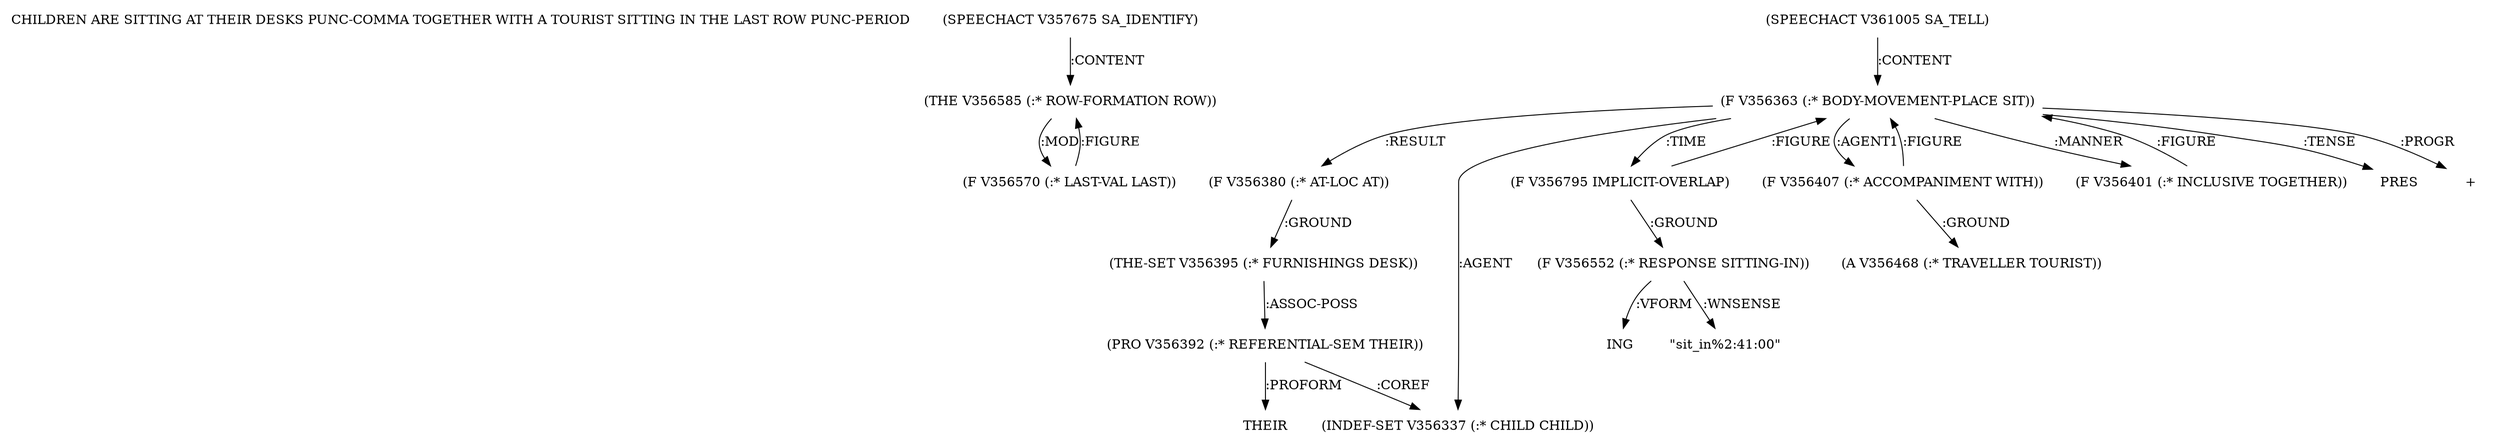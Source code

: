 digraph Terms {
  node [shape=none]
  "CHILDREN ARE SITTING AT THEIR DESKS PUNC-COMMA TOGETHER WITH A TOURIST SITTING IN THE LAST ROW PUNC-PERIOD"
  "V357675" [label="(SPEECHACT V357675 SA_IDENTIFY)"]
  "V357675" -> "V356585" [label=":CONTENT"]
  "V356585" [label="(THE V356585 (:* ROW-FORMATION ROW))"]
  "V356585" -> "V356570" [label=":MOD"]
  "V356570" [label="(F V356570 (:* LAST-VAL LAST))"]
  "V356570" -> "V356585" [label=":FIGURE"]
  "V361005" [label="(SPEECHACT V361005 SA_TELL)"]
  "V361005" -> "V356363" [label=":CONTENT"]
  "V356363" [label="(F V356363 (:* BODY-MOVEMENT-PLACE SIT))"]
  "V356363" -> "V356380" [label=":RESULT"]
  "V356363" -> "V356337" [label=":AGENT"]
  "V356363" -> "V356795" [label=":TIME"]
  "V356363" -> "V356407" [label=":AGENT1"]
  "V356363" -> "V356401" [label=":MANNER"]
  "V356363" -> "NT367496" [label=":TENSE"]
  "NT367496" [label="PRES"]
  "V356363" -> "NT367497" [label=":PROGR"]
  "NT367497" [label="+"]
  "V356337" [label="(INDEF-SET V356337 (:* CHILD CHILD))"]
  "V356380" [label="(F V356380 (:* AT-LOC AT))"]
  "V356380" -> "V356395" [label=":GROUND"]
  "V356395" [label="(THE-SET V356395 (:* FURNISHINGS DESK))"]
  "V356395" -> "V356392" [label=":ASSOC-POSS"]
  "V356392" [label="(PRO V356392 (:* REFERENTIAL-SEM THEIR))"]
  "V356392" -> "NT367498" [label=":PROFORM"]
  "NT367498" [label="THEIR"]
  "V356392" -> "V356337" [label=":COREF"]
  "V356401" [label="(F V356401 (:* INCLUSIVE TOGETHER))"]
  "V356401" -> "V356363" [label=":FIGURE"]
  "V356407" [label="(F V356407 (:* ACCOMPANIMENT WITH))"]
  "V356407" -> "V356468" [label=":GROUND"]
  "V356407" -> "V356363" [label=":FIGURE"]
  "V356468" [label="(A V356468 (:* TRAVELLER TOURIST))"]
  "V356795" [label="(F V356795 IMPLICIT-OVERLAP)"]
  "V356795" -> "V356363" [label=":FIGURE"]
  "V356795" -> "V356552" [label=":GROUND"]
  "V356552" [label="(F V356552 (:* RESPONSE SITTING-IN))"]
  "V356552" -> "NT367499" [label=":VFORM"]
  "NT367499" [label="ING"]
  "V356552" -> "NT367500" [label=":WNSENSE"]
  "NT367500" [label="\"sit_in%2:41:00\""]
}
